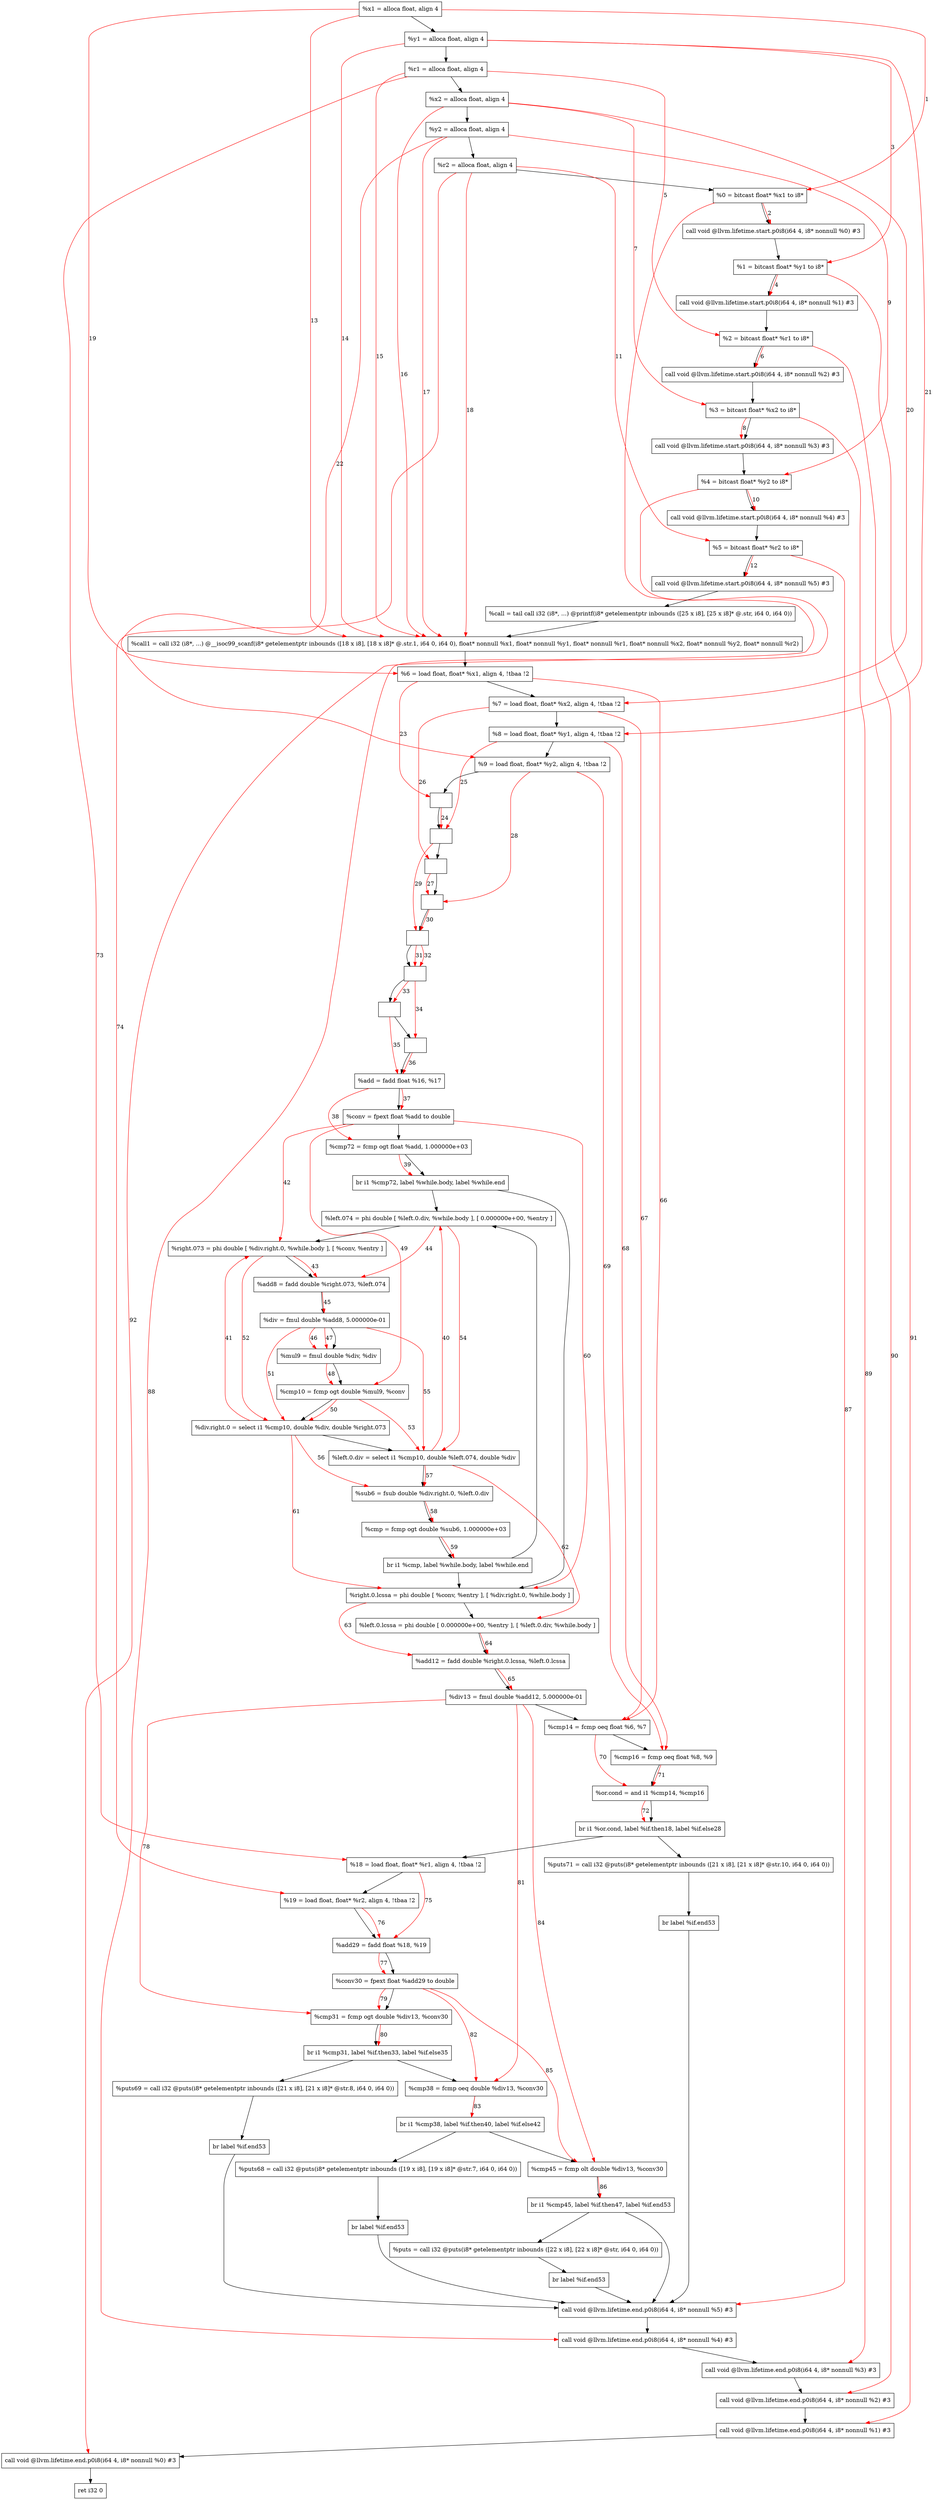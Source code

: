 digraph "CDFG for'func' function" {
	Node0x55a031ab69a8[shape=record, label="  %x1 = alloca float, align 4"]
	Node0x55a031ab7068[shape=record, label="  %y1 = alloca float, align 4"]
	Node0x55a031ab70e8[shape=record, label="  %r1 = alloca float, align 4"]
	Node0x55a031ab7168[shape=record, label="  %x2 = alloca float, align 4"]
	Node0x55a031ab71e8[shape=record, label="  %y2 = alloca float, align 4"]
	Node0x55a031ab7268[shape=record, label="  %r2 = alloca float, align 4"]
	Node0x55a031ab72e8[shape=record, label="  %0 = bitcast float* %x1 to i8*"]
	Node0x55a031ab7748[shape=record, label="  call void @llvm.lifetime.start.p0i8(i64 4, i8* nonnull %0) #3"]
	Node0x55a031ab7828[shape=record, label="  %1 = bitcast float* %y1 to i8*"]
	Node0x55a031ab7928[shape=record, label="  call void @llvm.lifetime.start.p0i8(i64 4, i8* nonnull %1) #3"]
	Node0x55a031ab79e8[shape=record, label="  %2 = bitcast float* %r1 to i8*"]
	Node0x55a031ab7aa8[shape=record, label="  call void @llvm.lifetime.start.p0i8(i64 4, i8* nonnull %2) #3"]
	Node0x55a031ab7b68[shape=record, label="  %3 = bitcast float* %x2 to i8*"]
	Node0x55a031ab7c18[shape=record, label="  call void @llvm.lifetime.start.p0i8(i64 4, i8* nonnull %3) #3"]
	Node0x55a031ab7cd8[shape=record, label="  %4 = bitcast float* %y2 to i8*"]
	Node0x55a031ab7dd8[shape=record, label="  call void @llvm.lifetime.start.p0i8(i64 4, i8* nonnull %4) #3"]
	Node0x55a031ab7e98[shape=record, label="  %5 = bitcast float* %r2 to i8*"]
	Node0x55a031ab7f48[shape=record, label="  call void @llvm.lifetime.start.p0i8(i64 4, i8* nonnull %5) #3"]
	Node0x55a031ab8310[shape=record, label="  %call = tail call i32 (i8*, ...) @printf(i8* getelementptr inbounds ([25 x i8], [25 x i8]* @.str, i64 0, i64 0))"]
	Node0x55a031a64210[shape=record, label="  %call1 = call i32 (i8*, ...) @__isoc99_scanf(i8* getelementptr inbounds ([18 x i8], [18 x i8]* @.str.1, i64 0, i64 0), float* nonnull %x1, float* nonnull %y1, float* nonnull %r1, float* nonnull %x2, float* nonnull %y2, float* nonnull %r2)"]
	Node0x55a031ab85b8[shape=record, label="  %6 = load float, float* %x1, align 4, !tbaa !2"]
	Node0x55a031ab94c8[shape=record, label="  %7 = load float, float* %x2, align 4, !tbaa !2"]
	Node0x55a031ab9b38[shape=record, label="  %8 = load float, float* %y1, align 4, !tbaa !2"]
	Node0x55a031ab9b98[shape=record, label="  %9 = load float, float* %y2, align 4, !tbaa !2"]
	Node0x55a031a4b588[shape=record, label="  %10 = insertelement <2 x float> undef, float %6, i32 0"]
	Node0x55a031aba698[shape=record, label="  %11 = insertelement <2 x float> %10, float %8, i32 1"]
	Node0x55a031aba728[shape=record, label="  %12 = insertelement <2 x float> undef, float %7, i32 0"]
	Node0x55a031aba7b8[shape=record, label="  %13 = insertelement <2 x float> %12, float %9, i32 1"]
	Node0x55a031aba830[shape=record, label="  %14 = fsub <2 x float> %11, %13"]
	Node0x55a031aba8a0[shape=record, label="  %15 = fmul <2 x float> %14, %14"]
	Node0x55a031aba910[shape=record, label="  %16 = extractelement <2 x float> %15, i32 0"]
	Node0x55a031abaa90[shape=record, label="  %17 = extractelement <2 x float> %15, i32 1"]
	Node0x55a031abab00[shape=record, label="  %add = fadd float %16, %17"]
	Node0x55a031abab78[shape=record, label="  %conv = fpext float %add to double"]
	Node0x55a031abb680[shape=record, label="  %cmp72 = fcmp ogt float %add, 1.000000e+03"]
	Node0x55a031a4b468[shape=record, label="  br i1 %cmp72, label %while.body, label %while.end"]
	Node0x55a031abba78[shape=record, label="  %left.074 = phi double [ %left.0.div, %while.body ], [ 0.000000e+00, %entry ]"]
	Node0x55a031abbc08[shape=record, label="  %right.073 = phi double [ %div.right.0, %while.body ], [ %conv, %entry ]"]
	Node0x55a031abbd00[shape=record, label="  %add8 = fadd double %right.073, %left.074"]
	Node0x55a031abbdf0[shape=record, label="  %div = fmul double %add8, 5.000000e-01"]
	Node0x55a031abbe60[shape=record, label="  %mul9 = fmul double %div, %div"]
	Node0x55a031abbef0[shape=record, label="  %cmp10 = fcmp ogt double %mul9, %conv"]
	Node0x55a031abbf98[shape=record, label="  %div.right.0 = select i1 %cmp10, double %div, double %right.073"]
	Node0x55a031abc028[shape=record, label="  %left.0.div = select i1 %cmp10, double %left.074, double %div"]
	Node0x55a031abc0a0[shape=record, label="  %sub6 = fsub double %div.right.0, %left.0.div"]
	Node0x55a031abc190[shape=record, label="  %cmp = fcmp ogt double %sub6, 1.000000e+03"]
	Node0x55a031abc218[shape=record, label="  br i1 %cmp, label %while.body, label %while.end"]
	Node0x55a031abc268[shape=record, label="  %right.0.lcssa = phi double [ %conv, %entry ], [ %div.right.0, %while.body ]"]
	Node0x55a031abc628[shape=record, label="  %left.0.lcssa = phi double [ 0.000000e+00, %entry ], [ %left.0.div, %while.body ]"]
	Node0x55a031abc6f0[shape=record, label="  %add12 = fadd double %right.0.lcssa, %left.0.lcssa"]
	Node0x55a031abc7a0[shape=record, label="  %div13 = fmul double %add12, 5.000000e-01"]
	Node0x55a031abc810[shape=record, label="  %cmp14 = fcmp oeq float %6, %7"]
	Node0x55a031abc8a0[shape=record, label="  %cmp16 = fcmp oeq float %8, %9"]
	Node0x55a031abc930[shape=record, label="  %or.cond = and i1 %cmp14, %cmp16"]
	Node0x55a031abcad8[shape=record, label="  br i1 %or.cond, label %if.then18, label %if.else28"]
	Node0x55a031abccb0[shape=record, label="  %puts71 = call i32 @puts(i8* getelementptr inbounds ([21 x i8], [21 x i8]* @str.10, i64 0, i64 0))"]
	Node0x55a031abce08[shape=record, label="  br label %if.end53"]
	Node0x55a031abb8a8[shape=record, label="  %18 = load float, float* %r1, align 4, !tbaa !2"]
	Node0x55a031abce68[shape=record, label="  %19 = load float, float* %r2, align 4, !tbaa !2"]
	Node0x55a031abcee0[shape=record, label="  %add29 = fadd float %18, %19"]
	Node0x55a031abcf58[shape=record, label="  %conv30 = fpext float %add29 to double"]
	Node0x55a031abd800[shape=record, label="  %cmp31 = fcmp ogt double %div13, %conv30"]
	Node0x55a031abda68[shape=record, label="  br i1 %cmp31, label %if.then33, label %if.else35"]
	Node0x55a031abdb80[shape=record, label="  %puts69 = call i32 @puts(i8* getelementptr inbounds ([21 x i8], [21 x i8]* @str.8, i64 0, i64 0))"]
	Node0x55a031abd8f8[shape=record, label="  br label %if.end53"]
	Node0x55a031abdc50[shape=record, label="  %cmp38 = fcmp oeq double %div13, %conv30"]
	Node0x55a031abde58[shape=record, label="  br i1 %cmp38, label %if.then40, label %if.else42"]
	Node0x55a031abdf70[shape=record, label="  %puts68 = call i32 @puts(i8* getelementptr inbounds ([19 x i8], [19 x i8]* @str.7, i64 0, i64 0))"]
	Node0x55a031abd9d8[shape=record, label="  br label %if.end53"]
	Node0x55a031abe040[shape=record, label="  %cmp45 = fcmp olt double %div13, %conv30"]
	Node0x55a031abe168[shape=record, label="  br i1 %cmp45, label %if.then47, label %if.end53"]
	Node0x55a031abe280[shape=record, label="  %puts = call i32 @puts(i8* getelementptr inbounds ([22 x i8], [22 x i8]* @str, i64 0, i64 0))"]
	Node0x55a031abddc8[shape=record, label="  br label %if.end53"]
	Node0x55a031abe4e8[shape=record, label="  call void @llvm.lifetime.end.p0i8(i64 4, i8* nonnull %5) #3"]
	Node0x55a031abe648[shape=record, label="  call void @llvm.lifetime.end.p0i8(i64 4, i8* nonnull %4) #3"]
	Node0x55a031abe758[shape=record, label="  call void @llvm.lifetime.end.p0i8(i64 4, i8* nonnull %3) #3"]
	Node0x55a031abe868[shape=record, label="  call void @llvm.lifetime.end.p0i8(i64 4, i8* nonnull %2) #3"]
	Node0x55a031abe978[shape=record, label="  call void @llvm.lifetime.end.p0i8(i64 4, i8* nonnull %1) #3"]
	Node0x55a031abea88[shape=record, label="  call void @llvm.lifetime.end.p0i8(i64 4, i8* nonnull %0) #3"]
	Node0x55a031abeb48[shape=record, label="  ret i32 0"]
	Node0x55a031ab69a8 -> Node0x55a031ab7068
	Node0x55a031ab7068 -> Node0x55a031ab70e8
	Node0x55a031ab70e8 -> Node0x55a031ab7168
	Node0x55a031ab7168 -> Node0x55a031ab71e8
	Node0x55a031ab71e8 -> Node0x55a031ab7268
	Node0x55a031ab7268 -> Node0x55a031ab72e8
	Node0x55a031ab72e8 -> Node0x55a031ab7748
	Node0x55a031ab7748 -> Node0x55a031ab7828
	Node0x55a031ab7828 -> Node0x55a031ab7928
	Node0x55a031ab7928 -> Node0x55a031ab79e8
	Node0x55a031ab79e8 -> Node0x55a031ab7aa8
	Node0x55a031ab7aa8 -> Node0x55a031ab7b68
	Node0x55a031ab7b68 -> Node0x55a031ab7c18
	Node0x55a031ab7c18 -> Node0x55a031ab7cd8
	Node0x55a031ab7cd8 -> Node0x55a031ab7dd8
	Node0x55a031ab7dd8 -> Node0x55a031ab7e98
	Node0x55a031ab7e98 -> Node0x55a031ab7f48
	Node0x55a031ab7f48 -> Node0x55a031ab8310
	Node0x55a031ab8310 -> Node0x55a031a64210
	Node0x55a031a64210 -> Node0x55a031ab85b8
	Node0x55a031ab85b8 -> Node0x55a031ab94c8
	Node0x55a031ab94c8 -> Node0x55a031ab9b38
	Node0x55a031ab9b38 -> Node0x55a031ab9b98
	Node0x55a031ab9b98 -> Node0x55a031a4b588
	Node0x55a031a4b588 -> Node0x55a031aba698
	Node0x55a031aba698 -> Node0x55a031aba728
	Node0x55a031aba728 -> Node0x55a031aba7b8
	Node0x55a031aba7b8 -> Node0x55a031aba830
	Node0x55a031aba830 -> Node0x55a031aba8a0
	Node0x55a031aba8a0 -> Node0x55a031aba910
	Node0x55a031aba910 -> Node0x55a031abaa90
	Node0x55a031abaa90 -> Node0x55a031abab00
	Node0x55a031abab00 -> Node0x55a031abab78
	Node0x55a031abab78 -> Node0x55a031abb680
	Node0x55a031abb680 -> Node0x55a031a4b468
	Node0x55a031a4b468 -> Node0x55a031abba78
	Node0x55a031a4b468 -> Node0x55a031abc268
	Node0x55a031abba78 -> Node0x55a031abbc08
	Node0x55a031abbc08 -> Node0x55a031abbd00
	Node0x55a031abbd00 -> Node0x55a031abbdf0
	Node0x55a031abbdf0 -> Node0x55a031abbe60
	Node0x55a031abbe60 -> Node0x55a031abbef0
	Node0x55a031abbef0 -> Node0x55a031abbf98
	Node0x55a031abbf98 -> Node0x55a031abc028
	Node0x55a031abc028 -> Node0x55a031abc0a0
	Node0x55a031abc0a0 -> Node0x55a031abc190
	Node0x55a031abc190 -> Node0x55a031abc218
	Node0x55a031abc218 -> Node0x55a031abba78
	Node0x55a031abc218 -> Node0x55a031abc268
	Node0x55a031abc268 -> Node0x55a031abc628
	Node0x55a031abc628 -> Node0x55a031abc6f0
	Node0x55a031abc6f0 -> Node0x55a031abc7a0
	Node0x55a031abc7a0 -> Node0x55a031abc810
	Node0x55a031abc810 -> Node0x55a031abc8a0
	Node0x55a031abc8a0 -> Node0x55a031abc930
	Node0x55a031abc930 -> Node0x55a031abcad8
	Node0x55a031abcad8 -> Node0x55a031abccb0
	Node0x55a031abcad8 -> Node0x55a031abb8a8
	Node0x55a031abccb0 -> Node0x55a031abce08
	Node0x55a031abce08 -> Node0x55a031abe4e8
	Node0x55a031abb8a8 -> Node0x55a031abce68
	Node0x55a031abce68 -> Node0x55a031abcee0
	Node0x55a031abcee0 -> Node0x55a031abcf58
	Node0x55a031abcf58 -> Node0x55a031abd800
	Node0x55a031abd800 -> Node0x55a031abda68
	Node0x55a031abda68 -> Node0x55a031abdb80
	Node0x55a031abda68 -> Node0x55a031abdc50
	Node0x55a031abdb80 -> Node0x55a031abd8f8
	Node0x55a031abd8f8 -> Node0x55a031abe4e8
	Node0x55a031abdc50 -> Node0x55a031abde58
	Node0x55a031abde58 -> Node0x55a031abdf70
	Node0x55a031abde58 -> Node0x55a031abe040
	Node0x55a031abdf70 -> Node0x55a031abd9d8
	Node0x55a031abd9d8 -> Node0x55a031abe4e8
	Node0x55a031abe040 -> Node0x55a031abe168
	Node0x55a031abe168 -> Node0x55a031abe280
	Node0x55a031abe168 -> Node0x55a031abe4e8
	Node0x55a031abe280 -> Node0x55a031abddc8
	Node0x55a031abddc8 -> Node0x55a031abe4e8
	Node0x55a031abe4e8 -> Node0x55a031abe648
	Node0x55a031abe648 -> Node0x55a031abe758
	Node0x55a031abe758 -> Node0x55a031abe868
	Node0x55a031abe868 -> Node0x55a031abe978
	Node0x55a031abe978 -> Node0x55a031abea88
	Node0x55a031abea88 -> Node0x55a031abeb48
edge [color=red]
	Node0x55a031ab69a8 -> Node0x55a031ab72e8[label="1"]
	Node0x55a031ab72e8 -> Node0x55a031ab7748[label="2"]
	Node0x55a031ab7068 -> Node0x55a031ab7828[label="3"]
	Node0x55a031ab7828 -> Node0x55a031ab7928[label="4"]
	Node0x55a031ab70e8 -> Node0x55a031ab79e8[label="5"]
	Node0x55a031ab79e8 -> Node0x55a031ab7aa8[label="6"]
	Node0x55a031ab7168 -> Node0x55a031ab7b68[label="7"]
	Node0x55a031ab7b68 -> Node0x55a031ab7c18[label="8"]
	Node0x55a031ab71e8 -> Node0x55a031ab7cd8[label="9"]
	Node0x55a031ab7cd8 -> Node0x55a031ab7dd8[label="10"]
	Node0x55a031ab7268 -> Node0x55a031ab7e98[label="11"]
	Node0x55a031ab7e98 -> Node0x55a031ab7f48[label="12"]
	Node0x55a031ab69a8 -> Node0x55a031a64210[label="13"]
	Node0x55a031ab7068 -> Node0x55a031a64210[label="14"]
	Node0x55a031ab70e8 -> Node0x55a031a64210[label="15"]
	Node0x55a031ab7168 -> Node0x55a031a64210[label="16"]
	Node0x55a031ab71e8 -> Node0x55a031a64210[label="17"]
	Node0x55a031ab7268 -> Node0x55a031a64210[label="18"]
	Node0x55a031ab69a8 -> Node0x55a031ab85b8[label="19"]
	Node0x55a031ab7168 -> Node0x55a031ab94c8[label="20"]
	Node0x55a031ab7068 -> Node0x55a031ab9b38[label="21"]
	Node0x55a031ab71e8 -> Node0x55a031ab9b98[label="22"]
	Node0x55a031ab85b8 -> Node0x55a031a4b588[label="23"]
	Node0x55a031a4b588 -> Node0x55a031aba698[label="24"]
	Node0x55a031ab9b38 -> Node0x55a031aba698[label="25"]
	Node0x55a031ab94c8 -> Node0x55a031aba728[label="26"]
	Node0x55a031aba728 -> Node0x55a031aba7b8[label="27"]
	Node0x55a031ab9b98 -> Node0x55a031aba7b8[label="28"]
	Node0x55a031aba698 -> Node0x55a031aba830[label="29"]
	Node0x55a031aba7b8 -> Node0x55a031aba830[label="30"]
	Node0x55a031aba830 -> Node0x55a031aba8a0[label="31"]
	Node0x55a031aba830 -> Node0x55a031aba8a0[label="32"]
	Node0x55a031aba8a0 -> Node0x55a031aba910[label="33"]
	Node0x55a031aba8a0 -> Node0x55a031abaa90[label="34"]
	Node0x55a031aba910 -> Node0x55a031abab00[label="35"]
	Node0x55a031abaa90 -> Node0x55a031abab00[label="36"]
	Node0x55a031abab00 -> Node0x55a031abab78[label="37"]
	Node0x55a031abab00 -> Node0x55a031abb680[label="38"]
	Node0x55a031abb680 -> Node0x55a031a4b468[label="39"]
	Node0x55a031abc028 -> Node0x55a031abba78[label="40"]
	Node0x55a031abbf98 -> Node0x55a031abbc08[label="41"]
	Node0x55a031abab78 -> Node0x55a031abbc08[label="42"]
	Node0x55a031abbc08 -> Node0x55a031abbd00[label="43"]
	Node0x55a031abba78 -> Node0x55a031abbd00[label="44"]
	Node0x55a031abbd00 -> Node0x55a031abbdf0[label="45"]
	Node0x55a031abbdf0 -> Node0x55a031abbe60[label="46"]
	Node0x55a031abbdf0 -> Node0x55a031abbe60[label="47"]
	Node0x55a031abbe60 -> Node0x55a031abbef0[label="48"]
	Node0x55a031abab78 -> Node0x55a031abbef0[label="49"]
	Node0x55a031abbef0 -> Node0x55a031abbf98[label="50"]
	Node0x55a031abbdf0 -> Node0x55a031abbf98[label="51"]
	Node0x55a031abbc08 -> Node0x55a031abbf98[label="52"]
	Node0x55a031abbef0 -> Node0x55a031abc028[label="53"]
	Node0x55a031abba78 -> Node0x55a031abc028[label="54"]
	Node0x55a031abbdf0 -> Node0x55a031abc028[label="55"]
	Node0x55a031abbf98 -> Node0x55a031abc0a0[label="56"]
	Node0x55a031abc028 -> Node0x55a031abc0a0[label="57"]
	Node0x55a031abc0a0 -> Node0x55a031abc190[label="58"]
	Node0x55a031abc190 -> Node0x55a031abc218[label="59"]
	Node0x55a031abab78 -> Node0x55a031abc268[label="60"]
	Node0x55a031abbf98 -> Node0x55a031abc268[label="61"]
	Node0x55a031abc028 -> Node0x55a031abc628[label="62"]
	Node0x55a031abc268 -> Node0x55a031abc6f0[label="63"]
	Node0x55a031abc628 -> Node0x55a031abc6f0[label="64"]
	Node0x55a031abc6f0 -> Node0x55a031abc7a0[label="65"]
	Node0x55a031ab85b8 -> Node0x55a031abc810[label="66"]
	Node0x55a031ab94c8 -> Node0x55a031abc810[label="67"]
	Node0x55a031ab9b38 -> Node0x55a031abc8a0[label="68"]
	Node0x55a031ab9b98 -> Node0x55a031abc8a0[label="69"]
	Node0x55a031abc810 -> Node0x55a031abc930[label="70"]
	Node0x55a031abc8a0 -> Node0x55a031abc930[label="71"]
	Node0x55a031abc930 -> Node0x55a031abcad8[label="72"]
	Node0x55a031ab70e8 -> Node0x55a031abb8a8[label="73"]
	Node0x55a031ab7268 -> Node0x55a031abce68[label="74"]
	Node0x55a031abb8a8 -> Node0x55a031abcee0[label="75"]
	Node0x55a031abce68 -> Node0x55a031abcee0[label="76"]
	Node0x55a031abcee0 -> Node0x55a031abcf58[label="77"]
	Node0x55a031abc7a0 -> Node0x55a031abd800[label="78"]
	Node0x55a031abcf58 -> Node0x55a031abd800[label="79"]
	Node0x55a031abd800 -> Node0x55a031abda68[label="80"]
	Node0x55a031abc7a0 -> Node0x55a031abdc50[label="81"]
	Node0x55a031abcf58 -> Node0x55a031abdc50[label="82"]
	Node0x55a031abdc50 -> Node0x55a031abde58[label="83"]
	Node0x55a031abc7a0 -> Node0x55a031abe040[label="84"]
	Node0x55a031abcf58 -> Node0x55a031abe040[label="85"]
	Node0x55a031abe040 -> Node0x55a031abe168[label="86"]
	Node0x55a031ab7e98 -> Node0x55a031abe4e8[label="87"]
	Node0x55a031ab7cd8 -> Node0x55a031abe648[label="88"]
	Node0x55a031ab7b68 -> Node0x55a031abe758[label="89"]
	Node0x55a031ab79e8 -> Node0x55a031abe868[label="90"]
	Node0x55a031ab7828 -> Node0x55a031abe978[label="91"]
	Node0x55a031ab72e8 -> Node0x55a031abea88[label="92"]
}
